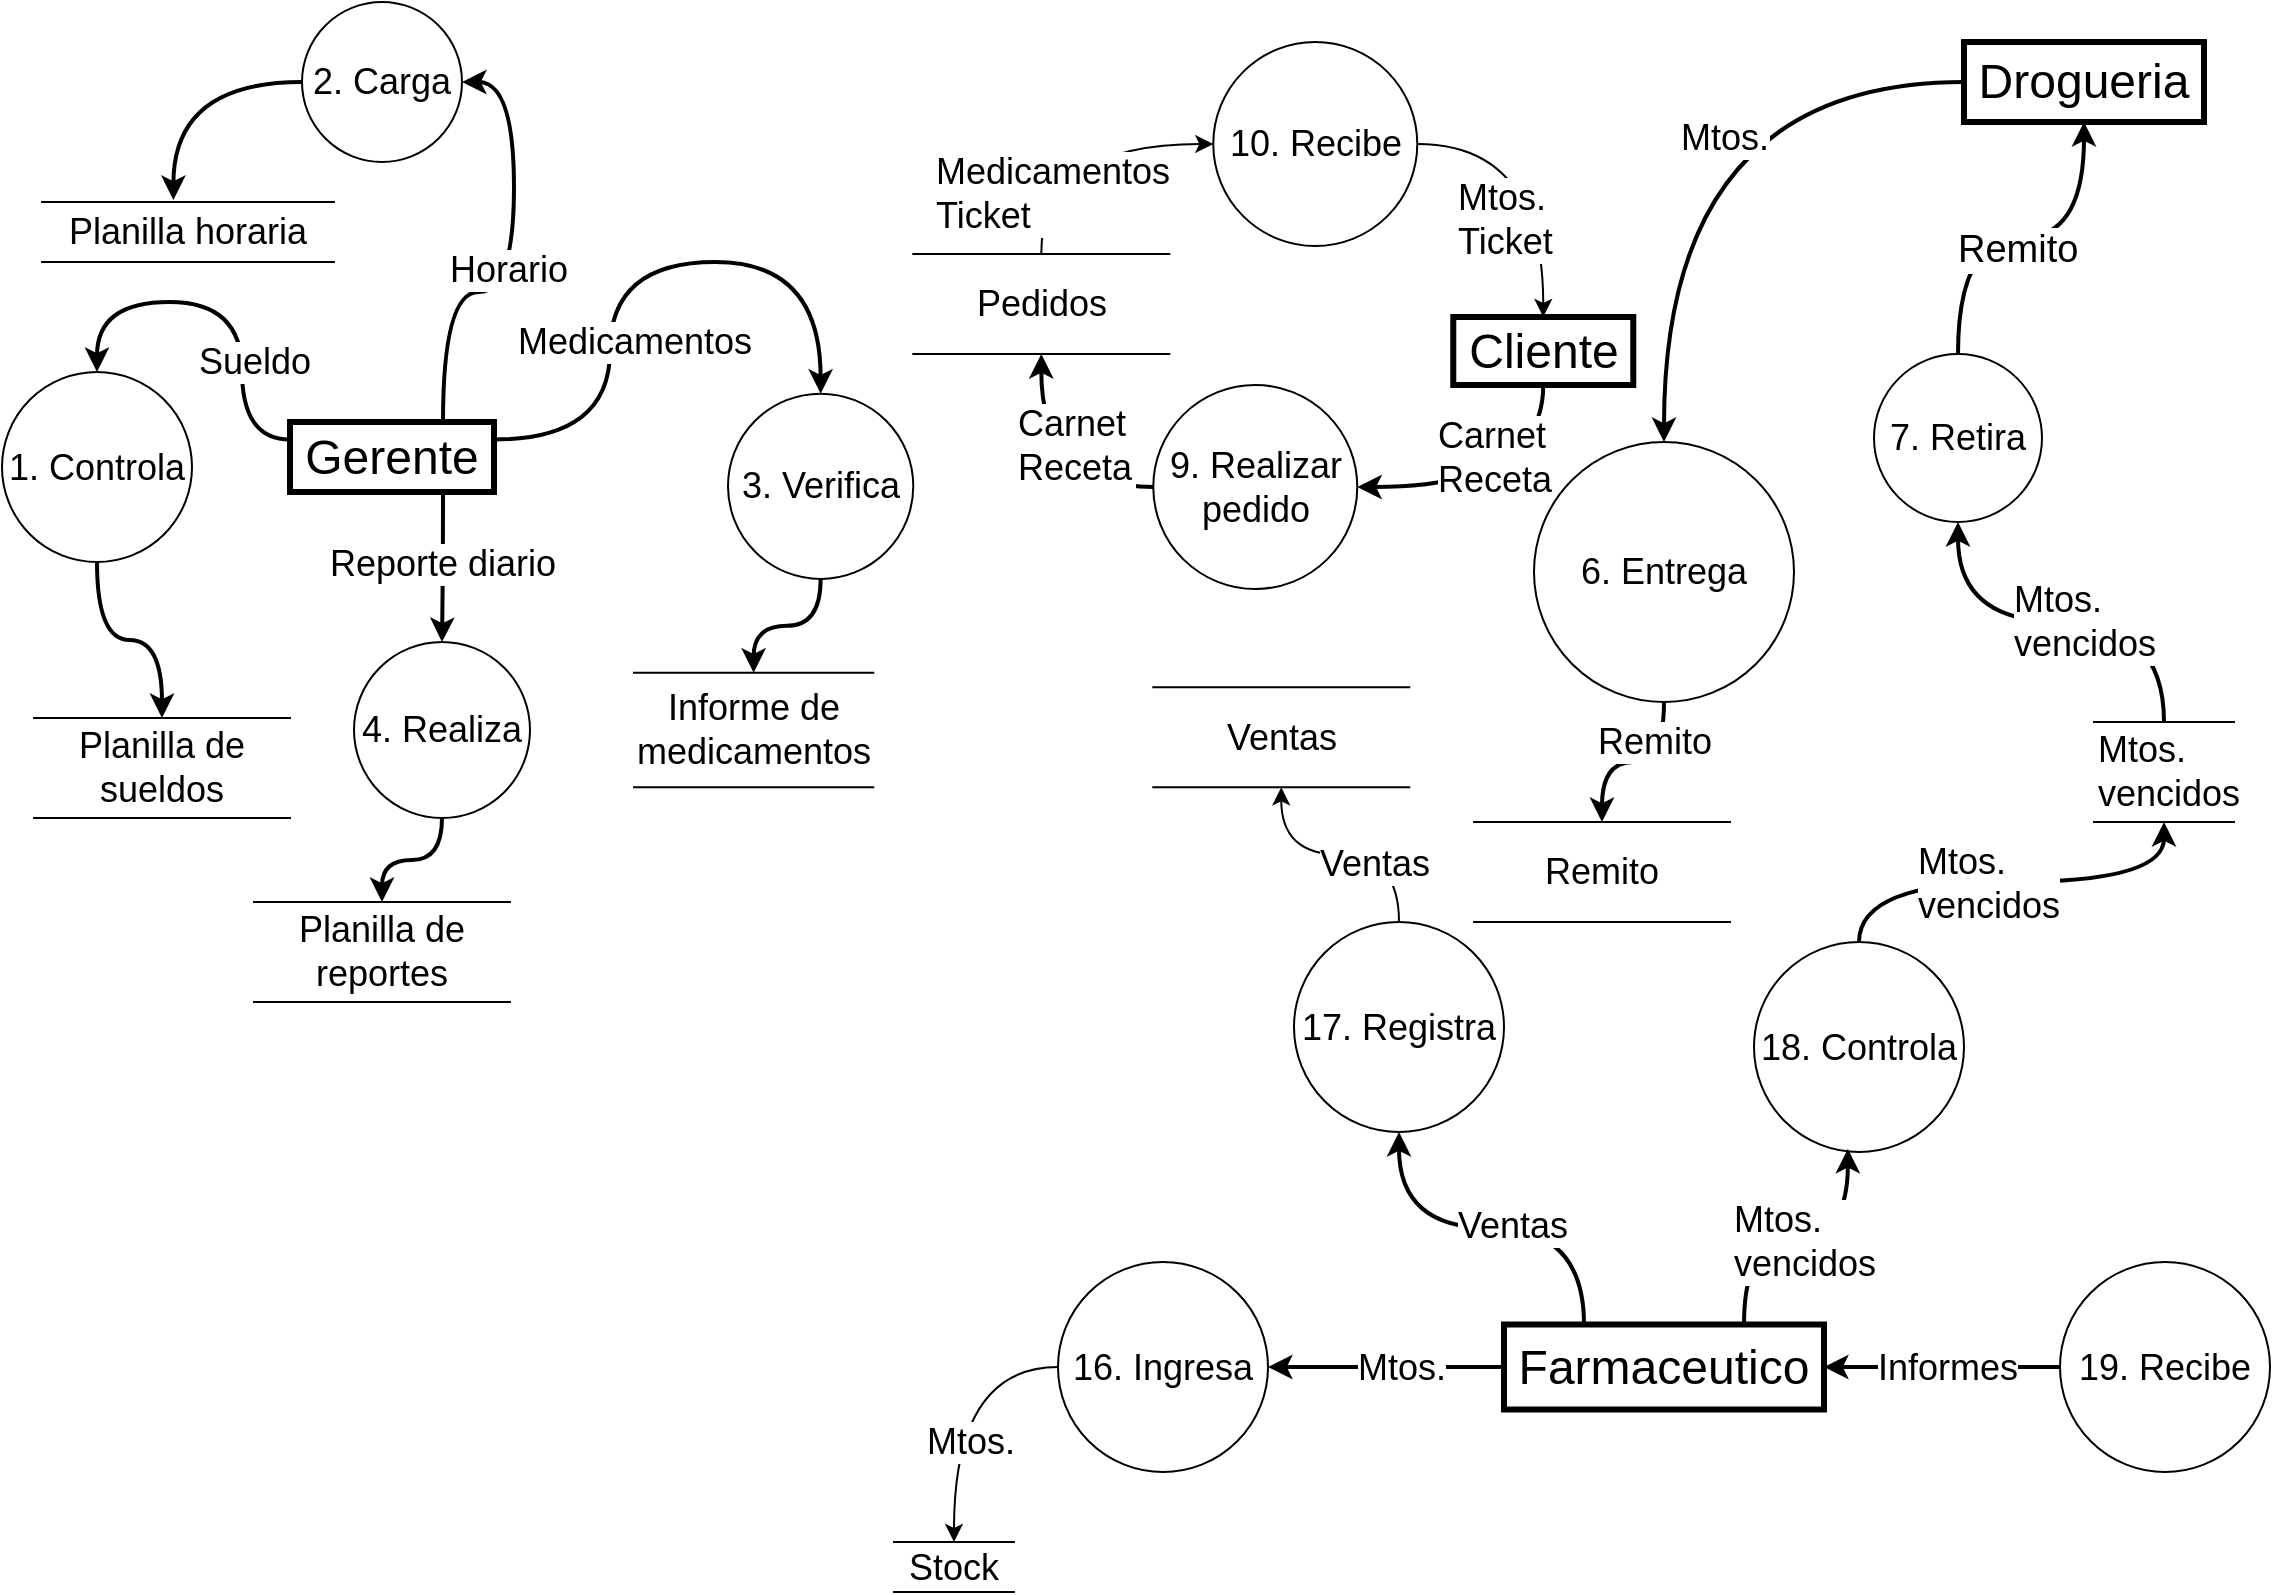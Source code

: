 <mxfile version="24.8.6" pages="2">
  <diagram id="8bPWiTlcKolvTdHzhJPU" name="DFD_Farmacia">
    <mxGraphModel dx="1303" dy="706" grid="1" gridSize="10" guides="1" tooltips="1" connect="1" arrows="1" fold="1" page="1" pageScale="1" pageWidth="1169" pageHeight="827" math="0" shadow="0">
      <root>
        <mxCell id="0" />
        <mxCell id="1" parent="0" />
        <mxCell id="YV-PIig6HxP3eE1vPEk6-2" style="edgeStyle=orthogonalEdgeStyle;shape=connector;curved=1;rounded=0;orthogonalLoop=1;jettySize=auto;html=1;exitX=0;exitY=0.25;exitDx=0;exitDy=0;strokeColor=default;align=center;verticalAlign=middle;fontFamily=Helvetica;fontSize=18;fontColor=default;labelBackgroundColor=default;endArrow=classic;entryX=0.5;entryY=0;entryDx=0;entryDy=0;strokeWidth=2;" parent="1" source="YV-PIig6HxP3eE1vPEk6-7" target="YV-PIig6HxP3eE1vPEk6-4" edge="1">
          <mxGeometry relative="1" as="geometry">
            <mxPoint x="144" y="170" as="targetPoint" />
            <Array as="points">
              <mxPoint x="124" y="229" />
              <mxPoint x="124" y="160" />
              <mxPoint x="52" y="160" />
            </Array>
          </mxGeometry>
        </mxCell>
        <mxCell id="YV-PIig6HxP3eE1vPEk6-3" value="Sueldo" style="edgeLabel;html=1;align=center;verticalAlign=middle;resizable=0;points=[];fontFamily=Helvetica;fontSize=18;fontColor=default;labelBackgroundColor=default;" parent="YV-PIig6HxP3eE1vPEk6-2" connectable="0" vertex="1">
          <mxGeometry x="0.07" y="2" relative="1" as="geometry">
            <mxPoint x="20" y="28" as="offset" />
          </mxGeometry>
        </mxCell>
        <mxCell id="jEGDs_m_bVSvxmSpLyqt-13" style="edgeStyle=orthogonalEdgeStyle;rounded=0;orthogonalLoop=1;jettySize=auto;html=1;exitX=0.5;exitY=1;exitDx=0;exitDy=0;entryX=0.5;entryY=0;entryDx=0;entryDy=0;curved=1;strokeWidth=2;" edge="1" parent="1" source="YV-PIig6HxP3eE1vPEk6-4" target="jEGDs_m_bVSvxmSpLyqt-12">
          <mxGeometry relative="1" as="geometry" />
        </mxCell>
        <mxCell id="YV-PIig6HxP3eE1vPEk6-4" value="1. Controla" style="ellipse;whiteSpace=wrap;html=1;aspect=fixed;fontSize=18;" parent="1" vertex="1">
          <mxGeometry x="4" y="195" width="95" height="95" as="geometry" />
        </mxCell>
        <mxCell id="YV-PIig6HxP3eE1vPEk6-5" value="2. Carga" style="ellipse;whiteSpace=wrap;html=1;aspect=fixed;fontSize=18;" parent="1" vertex="1">
          <mxGeometry x="154" y="10" width="80" height="80" as="geometry" />
        </mxCell>
        <mxCell id="YV-PIig6HxP3eE1vPEk6-27" style="edgeStyle=orthogonalEdgeStyle;shape=connector;curved=1;rounded=0;orthogonalLoop=1;jettySize=auto;html=1;exitX=0.5;exitY=1;exitDx=0;exitDy=0;entryX=0.5;entryY=0;entryDx=0;entryDy=0;strokeColor=default;align=center;verticalAlign=middle;fontFamily=Helvetica;fontSize=18;fontColor=default;labelBackgroundColor=default;endArrow=classic;strokeWidth=2;" parent="1" source="YV-PIig6HxP3eE1vPEk6-6" target="YV-PIig6HxP3eE1vPEk6-26" edge="1">
          <mxGeometry relative="1" as="geometry" />
        </mxCell>
        <mxCell id="YV-PIig6HxP3eE1vPEk6-6" value="4. Realiza" style="ellipse;whiteSpace=wrap;html=1;aspect=fixed;fontSize=18;" parent="1" vertex="1">
          <mxGeometry x="180" y="330" width="88" height="88" as="geometry" />
        </mxCell>
        <mxCell id="YV-PIig6HxP3eE1vPEk6-24" style="edgeStyle=orthogonalEdgeStyle;shape=connector;curved=1;rounded=0;orthogonalLoop=1;jettySize=auto;html=1;exitX=0.75;exitY=1;exitDx=0;exitDy=0;entryX=0.5;entryY=0;entryDx=0;entryDy=0;strokeColor=default;align=center;verticalAlign=middle;fontFamily=Helvetica;fontSize=18;fontColor=default;labelBackgroundColor=default;endArrow=classic;strokeWidth=2;" parent="1" source="YV-PIig6HxP3eE1vPEk6-7" target="YV-PIig6HxP3eE1vPEk6-6" edge="1">
          <mxGeometry relative="1" as="geometry" />
        </mxCell>
        <mxCell id="YV-PIig6HxP3eE1vPEk6-25" value="Reporte diario" style="edgeLabel;html=1;align=center;verticalAlign=middle;resizable=0;points=[];fontFamily=Helvetica;fontSize=18;fontColor=default;labelBackgroundColor=default;" parent="YV-PIig6HxP3eE1vPEk6-24" connectable="0" vertex="1">
          <mxGeometry x="0.107" y="-2" relative="1" as="geometry">
            <mxPoint x="2" y="-6" as="offset" />
          </mxGeometry>
        </mxCell>
        <mxCell id="LO8mfatd0eKCQxe92q29-1" style="edgeStyle=orthogonalEdgeStyle;shape=connector;curved=1;rounded=0;orthogonalLoop=1;jettySize=auto;html=1;exitX=0.75;exitY=0;exitDx=0;exitDy=0;entryX=1;entryY=0.5;entryDx=0;entryDy=0;strokeColor=default;align=center;verticalAlign=middle;fontFamily=Helvetica;fontSize=11;fontColor=default;labelBackgroundColor=default;endArrow=classic;strokeWidth=2;" parent="1" source="YV-PIig6HxP3eE1vPEk6-7" target="YV-PIig6HxP3eE1vPEk6-5" edge="1">
          <mxGeometry relative="1" as="geometry">
            <Array as="points">
              <mxPoint x="224" y="155" />
              <mxPoint x="260" y="155" />
              <mxPoint x="260" y="50" />
            </Array>
          </mxGeometry>
        </mxCell>
        <mxCell id="LO8mfatd0eKCQxe92q29-2" value="Horario" style="edgeLabel;html=1;align=center;verticalAlign=middle;resizable=0;points=[];fontFamily=Helvetica;fontSize=18;fontColor=default;labelBackgroundColor=default;" parent="LO8mfatd0eKCQxe92q29-1" vertex="1" connectable="0">
          <mxGeometry x="-0.031" y="3" relative="1" as="geometry">
            <mxPoint as="offset" />
          </mxGeometry>
        </mxCell>
        <mxCell id="rvfeNvbtIh3gXFCevDnU-1" style="edgeStyle=orthogonalEdgeStyle;shape=connector;curved=1;rounded=0;orthogonalLoop=1;jettySize=auto;html=1;exitX=1;exitY=0.25;exitDx=0;exitDy=0;entryX=0.5;entryY=0;entryDx=0;entryDy=0;strokeColor=default;align=center;verticalAlign=middle;fontFamily=Helvetica;fontSize=11;fontColor=default;labelBackgroundColor=default;endArrow=classic;strokeWidth=2;" parent="1" source="YV-PIig6HxP3eE1vPEk6-7" target="YV-PIig6HxP3eE1vPEk6-8" edge="1">
          <mxGeometry relative="1" as="geometry">
            <Array as="points">
              <mxPoint x="308" y="229" />
              <mxPoint x="308" y="140" />
              <mxPoint x="413" y="140" />
            </Array>
          </mxGeometry>
        </mxCell>
        <mxCell id="rvfeNvbtIh3gXFCevDnU-2" value="Medicamentos" style="edgeLabel;html=1;align=center;verticalAlign=middle;resizable=0;points=[];fontFamily=Helvetica;fontSize=18;fontColor=default;labelBackgroundColor=default;" parent="rvfeNvbtIh3gXFCevDnU-1" vertex="1" connectable="0">
          <mxGeometry x="-0.378" y="-1" relative="1" as="geometry">
            <mxPoint x="11" y="-8" as="offset" />
          </mxGeometry>
        </mxCell>
        <mxCell id="YV-PIig6HxP3eE1vPEk6-7" value="&lt;font style=&quot;font-size: 24px;&quot;&gt;Gerente&lt;/font&gt;" style="rounded=0;whiteSpace=wrap;html=1;fontSize=24;strokeWidth=3;" parent="1" vertex="1">
          <mxGeometry x="148" y="220" width="102" height="35" as="geometry" />
        </mxCell>
        <mxCell id="WtPq1VVU2qWThRhTAuw3-4" style="edgeStyle=orthogonalEdgeStyle;rounded=0;orthogonalLoop=1;jettySize=auto;html=1;exitX=0.5;exitY=1;exitDx=0;exitDy=0;entryX=0.5;entryY=0;entryDx=0;entryDy=0;curved=1;fontSize=18;strokeWidth=2;" parent="1" source="YV-PIig6HxP3eE1vPEk6-8" target="WtPq1VVU2qWThRhTAuw3-3" edge="1">
          <mxGeometry relative="1" as="geometry" />
        </mxCell>
        <mxCell id="YV-PIig6HxP3eE1vPEk6-8" value="3. Verifica" style="ellipse;whiteSpace=wrap;html=1;aspect=fixed;fontSize=18;" parent="1" vertex="1">
          <mxGeometry x="367" y="205.82" width="92.64" height="92.64" as="geometry" />
        </mxCell>
        <mxCell id="jEGDs_m_bVSvxmSpLyqt-34" style="edgeStyle=orthogonalEdgeStyle;shape=connector;curved=1;rounded=0;orthogonalLoop=1;jettySize=auto;html=1;exitX=0;exitY=0.5;exitDx=0;exitDy=0;entryX=1;entryY=0.5;entryDx=0;entryDy=0;strokeColor=default;align=center;verticalAlign=middle;fontFamily=Helvetica;fontSize=11;fontColor=default;labelBackgroundColor=default;endArrow=classic;strokeWidth=2;" edge="1" parent="1" source="YV-PIig6HxP3eE1vPEk6-14" target="jEGDs_m_bVSvxmSpLyqt-33">
          <mxGeometry relative="1" as="geometry" />
        </mxCell>
        <mxCell id="jEGDs_m_bVSvxmSpLyqt-35" value="Mtos." style="edgeLabel;html=1;align=left;verticalAlign=middle;resizable=0;points=[];fontFamily=Helvetica;fontSize=18;fontColor=default;labelBackgroundColor=default;" vertex="1" connectable="0" parent="jEGDs_m_bVSvxmSpLyqt-34">
          <mxGeometry x="0.12" y="-2" relative="1" as="geometry">
            <mxPoint x="-9" y="2" as="offset" />
          </mxGeometry>
        </mxCell>
        <mxCell id="jEGDs_m_bVSvxmSpLyqt-37" style="edgeStyle=orthogonalEdgeStyle;shape=connector;curved=1;rounded=0;orthogonalLoop=1;jettySize=auto;html=1;exitX=0.25;exitY=0;exitDx=0;exitDy=0;entryX=0.5;entryY=1;entryDx=0;entryDy=0;strokeColor=default;align=center;verticalAlign=middle;fontFamily=Helvetica;fontSize=11;fontColor=default;labelBackgroundColor=default;endArrow=classic;strokeWidth=2;" edge="1" parent="1" source="YV-PIig6HxP3eE1vPEk6-14" target="-HLmebLIenSybxcBl1Y0-35">
          <mxGeometry relative="1" as="geometry" />
        </mxCell>
        <mxCell id="jEGDs_m_bVSvxmSpLyqt-38" value="Ventas" style="edgeLabel;html=1;align=left;verticalAlign=middle;resizable=0;points=[];fontFamily=Helvetica;fontSize=18;fontColor=default;labelBackgroundColor=default;" vertex="1" connectable="0" parent="jEGDs_m_bVSvxmSpLyqt-37">
          <mxGeometry x="-0.041" y="-1" relative="1" as="geometry">
            <mxPoint x="-23" as="offset" />
          </mxGeometry>
        </mxCell>
        <mxCell id="YV-PIig6HxP3eE1vPEk6-14" value="&lt;font style=&quot;font-size: 24px;&quot;&gt;Farmaceutico&lt;/font&gt;" style="rounded=0;whiteSpace=wrap;html=1;fontSize=24;strokeWidth=3;" parent="1" vertex="1">
          <mxGeometry x="755" y="671.25" width="160" height="42.5" as="geometry" />
        </mxCell>
        <mxCell id="YV-PIig6HxP3eE1vPEk6-20" value="Planilla horaria" style="shape=partialRectangle;whiteSpace=wrap;html=1;left=0;right=0;fillColor=none;fontFamily=Helvetica;fontSize=18;fontColor=default;labelBackgroundColor=default;" parent="1" vertex="1">
          <mxGeometry x="24" y="110" width="146" height="30" as="geometry" />
        </mxCell>
        <mxCell id="YV-PIig6HxP3eE1vPEk6-26" value="Planilla de reportes" style="shape=partialRectangle;whiteSpace=wrap;html=1;left=0;right=0;fillColor=none;fontFamily=Helvetica;fontSize=18;fontColor=default;labelBackgroundColor=default;" parent="1" vertex="1">
          <mxGeometry x="130" y="460" width="128" height="50" as="geometry" />
        </mxCell>
        <mxCell id="jEGDs_m_bVSvxmSpLyqt-29" style="edgeStyle=orthogonalEdgeStyle;shape=connector;curved=1;rounded=0;orthogonalLoop=1;jettySize=auto;html=1;exitX=0.5;exitY=1;exitDx=0;exitDy=0;entryX=0.5;entryY=0;entryDx=0;entryDy=0;strokeColor=default;align=center;verticalAlign=middle;fontFamily=Helvetica;fontSize=11;fontColor=default;labelBackgroundColor=default;endArrow=classic;strokeWidth=2;" edge="1" parent="1" source="YV-PIig6HxP3eE1vPEk6-49" target="jEGDs_m_bVSvxmSpLyqt-26">
          <mxGeometry relative="1" as="geometry" />
        </mxCell>
        <mxCell id="jEGDs_m_bVSvxmSpLyqt-30" value="&lt;font style=&quot;font-size: 18px;&quot;&gt;Remito&lt;/font&gt;" style="edgeLabel;html=1;align=left;verticalAlign=middle;resizable=0;points=[];fontFamily=Helvetica;fontSize=18;fontColor=default;labelBackgroundColor=default;" vertex="1" connectable="0" parent="jEGDs_m_bVSvxmSpLyqt-29">
          <mxGeometry x="-0.097" y="-17" relative="1" as="geometry">
            <mxPoint x="-24" y="7" as="offset" />
          </mxGeometry>
        </mxCell>
        <mxCell id="YV-PIig6HxP3eE1vPEk6-49" value="6. Entrega" style="ellipse;whiteSpace=wrap;html=1;aspect=fixed;fontSize=18;" parent="1" vertex="1">
          <mxGeometry x="770" y="230" width="130" height="130" as="geometry" />
        </mxCell>
        <mxCell id="iHJHeXWZHTcuMEHEkPPk-4" style="edgeStyle=orthogonalEdgeStyle;shape=connector;curved=1;rounded=0;orthogonalLoop=1;jettySize=auto;html=1;exitX=0;exitY=0.5;exitDx=0;exitDy=0;entryX=0.5;entryY=0;entryDx=0;entryDy=0;strokeColor=default;align=center;verticalAlign=middle;fontFamily=Helvetica;fontSize=11;fontColor=default;labelBackgroundColor=default;endArrow=classic;strokeWidth=2;" edge="1" parent="1" source="YV-PIig6HxP3eE1vPEk6-55" target="YV-PIig6HxP3eE1vPEk6-49">
          <mxGeometry relative="1" as="geometry" />
        </mxCell>
        <mxCell id="iHJHeXWZHTcuMEHEkPPk-5" value="&lt;span style=&quot;font-size: 18px;&quot;&gt;Mtos.&lt;/span&gt;" style="edgeLabel;html=1;align=center;verticalAlign=middle;resizable=0;points=[];fontFamily=Helvetica;fontSize=11;fontColor=default;labelBackgroundColor=default;" vertex="1" connectable="0" parent="iHJHeXWZHTcuMEHEkPPk-4">
          <mxGeometry x="-0.043" y="20" relative="1" as="geometry">
            <mxPoint x="10" y="20" as="offset" />
          </mxGeometry>
        </mxCell>
        <mxCell id="YV-PIig6HxP3eE1vPEk6-55" value="&lt;font style=&quot;font-size: 24px;&quot;&gt;Drogueria&lt;/font&gt;" style="rounded=0;whiteSpace=wrap;html=1;fontSize=24;strokeWidth=3;" parent="1" vertex="1">
          <mxGeometry x="985" y="30" width="120" height="40" as="geometry" />
        </mxCell>
        <mxCell id="WtPq1VVU2qWThRhTAuw3-3" value="Informe de medicamentos" style="shape=partialRectangle;whiteSpace=wrap;html=1;left=0;right=0;fillColor=none;fontFamily=Helvetica;fontSize=18;fontColor=default;labelBackgroundColor=default;" parent="1" vertex="1">
          <mxGeometry x="320" y="345.36" width="119.64" height="57.29" as="geometry" />
        </mxCell>
        <mxCell id="IPZfX1juQCKIpQ9cICB8-6" style="edgeStyle=orthogonalEdgeStyle;shape=connector;curved=1;rounded=0;orthogonalLoop=1;jettySize=auto;html=1;exitX=0.5;exitY=0;exitDx=0;exitDy=0;entryX=0.5;entryY=1;entryDx=0;entryDy=0;strokeColor=default;align=center;verticalAlign=middle;fontFamily=Helvetica;fontSize=11;fontColor=default;labelBackgroundColor=default;endArrow=classic;" edge="1" parent="1" source="-HLmebLIenSybxcBl1Y0-35" target="IPZfX1juQCKIpQ9cICB8-5">
          <mxGeometry relative="1" as="geometry" />
        </mxCell>
        <mxCell id="IPZfX1juQCKIpQ9cICB8-7" value="&lt;span style=&quot;font-size: 18px;&quot;&gt;Ventas&lt;/span&gt;" style="edgeLabel;html=1;align=left;verticalAlign=middle;resizable=0;points=[];fontFamily=Helvetica;fontSize=11;fontColor=default;labelBackgroundColor=default;" vertex="1" connectable="0" parent="IPZfX1juQCKIpQ9cICB8-6">
          <mxGeometry x="-0.028" relative="1" as="geometry">
            <mxPoint x="-14" y="4" as="offset" />
          </mxGeometry>
        </mxCell>
        <mxCell id="-HLmebLIenSybxcBl1Y0-35" value="17. Registra" style="ellipse;whiteSpace=wrap;html=1;aspect=fixed;fontSize=18;" parent="1" vertex="1">
          <mxGeometry x="650" y="470" width="105" height="105" as="geometry" />
        </mxCell>
        <mxCell id="iHJHeXWZHTcuMEHEkPPk-7" style="edgeStyle=orthogonalEdgeStyle;shape=connector;curved=1;rounded=0;orthogonalLoop=1;jettySize=auto;html=1;exitX=0.5;exitY=0;exitDx=0;exitDy=0;entryX=0.5;entryY=1;entryDx=0;entryDy=0;strokeColor=default;strokeWidth=2;align=center;verticalAlign=middle;fontFamily=Helvetica;fontSize=11;fontColor=default;labelBackgroundColor=default;endArrow=classic;" edge="1" parent="1" source="-HLmebLIenSybxcBl1Y0-53" target="YV-PIig6HxP3eE1vPEk6-55">
          <mxGeometry relative="1" as="geometry" />
        </mxCell>
        <mxCell id="iHJHeXWZHTcuMEHEkPPk-8" value="&lt;span style=&quot;font-size: 19px;&quot;&gt;Remito&lt;/span&gt;" style="edgeLabel;html=1;align=left;verticalAlign=middle;resizable=0;points=[];fontFamily=Helvetica;fontSize=19;fontColor=default;labelBackgroundColor=default;" vertex="1" connectable="0" parent="iHJHeXWZHTcuMEHEkPPk-7">
          <mxGeometry x="-0.064" y="-6" relative="1" as="geometry">
            <mxPoint x="-28" as="offset" />
          </mxGeometry>
        </mxCell>
        <mxCell id="-HLmebLIenSybxcBl1Y0-53" value="7. Retira" style="ellipse;whiteSpace=wrap;html=1;aspect=fixed;fontSize=18;" parent="1" vertex="1">
          <mxGeometry x="940" y="186" width="84" height="84" as="geometry" />
        </mxCell>
        <mxCell id="_czeDnfp9WcagnM8m164-9" style="edgeStyle=orthogonalEdgeStyle;rounded=0;orthogonalLoop=1;jettySize=auto;html=1;exitX=0;exitY=0.5;exitDx=0;exitDy=0;entryX=0.45;entryY=-0.033;entryDx=0;entryDy=0;entryPerimeter=0;curved=1;strokeWidth=2;" parent="1" source="YV-PIig6HxP3eE1vPEk6-5" target="YV-PIig6HxP3eE1vPEk6-20" edge="1">
          <mxGeometry relative="1" as="geometry" />
        </mxCell>
        <mxCell id="jEGDs_m_bVSvxmSpLyqt-22" style="edgeStyle=orthogonalEdgeStyle;rounded=0;orthogonalLoop=1;jettySize=auto;html=1;exitX=0.5;exitY=1;exitDx=0;exitDy=0;entryX=1;entryY=0.5;entryDx=0;entryDy=0;curved=1;strokeWidth=2;" edge="1" parent="1" source="jEGDs_m_bVSvxmSpLyqt-3" target="jEGDs_m_bVSvxmSpLyqt-6">
          <mxGeometry relative="1" as="geometry" />
        </mxCell>
        <mxCell id="jEGDs_m_bVSvxmSpLyqt-23" value="Carnet&lt;div style=&quot;font-size: 18px;&quot;&gt;Receta&lt;/div&gt;" style="edgeLabel;html=1;align=left;verticalAlign=middle;resizable=0;points=[];fontSize=18;" vertex="1" connectable="0" parent="jEGDs_m_bVSvxmSpLyqt-22">
          <mxGeometry x="0.255" y="-9" relative="1" as="geometry">
            <mxPoint x="-15" y="-6" as="offset" />
          </mxGeometry>
        </mxCell>
        <mxCell id="jEGDs_m_bVSvxmSpLyqt-3" value="&lt;font style=&quot;font-size: 24px;&quot;&gt;Cliente&lt;/font&gt;" style="rounded=0;whiteSpace=wrap;html=1;fontSize=24;strokeWidth=3;" vertex="1" parent="1">
          <mxGeometry x="729.64" y="167.5" width="90" height="34" as="geometry" />
        </mxCell>
        <mxCell id="jEGDs_m_bVSvxmSpLyqt-24" style="edgeStyle=orthogonalEdgeStyle;rounded=0;orthogonalLoop=1;jettySize=auto;html=1;exitX=0;exitY=0.5;exitDx=0;exitDy=0;entryX=0.5;entryY=1;entryDx=0;entryDy=0;curved=1;strokeWidth=2;" edge="1" parent="1" source="jEGDs_m_bVSvxmSpLyqt-6" target="jEGDs_m_bVSvxmSpLyqt-17">
          <mxGeometry relative="1" as="geometry" />
        </mxCell>
        <mxCell id="jEGDs_m_bVSvxmSpLyqt-25" value="&lt;span style=&quot;font-size: 18px;&quot;&gt;Carnet&amp;nbsp;&lt;/span&gt;&lt;div style=&quot;font-size: 18px;&quot;&gt;Receta&lt;/div&gt;" style="edgeLabel;html=1;align=left;verticalAlign=middle;resizable=0;points=[];fontFamily=Helvetica;fontSize=11;fontColor=default;labelBackgroundColor=default;" vertex="1" connectable="0" parent="jEGDs_m_bVSvxmSpLyqt-24">
          <mxGeometry x="0.252" y="-10" relative="1" as="geometry">
            <mxPoint x="-24" as="offset" />
          </mxGeometry>
        </mxCell>
        <mxCell id="jEGDs_m_bVSvxmSpLyqt-6" value="9. Realizar pedido" style="ellipse;whiteSpace=wrap;html=1;aspect=fixed;fontSize=18;" vertex="1" parent="1">
          <mxGeometry x="579.64" y="201.5" width="102" height="102" as="geometry" />
        </mxCell>
        <mxCell id="jEGDs_m_bVSvxmSpLyqt-9" style="edgeStyle=orthogonalEdgeStyle;rounded=0;orthogonalLoop=1;jettySize=auto;html=1;exitX=1;exitY=0.5;exitDx=0;exitDy=0;entryX=0.5;entryY=0;entryDx=0;entryDy=0;curved=1;" edge="1" parent="1" source="jEGDs_m_bVSvxmSpLyqt-7" target="jEGDs_m_bVSvxmSpLyqt-3">
          <mxGeometry relative="1" as="geometry" />
        </mxCell>
        <mxCell id="jEGDs_m_bVSvxmSpLyqt-15" value="Mtos.&lt;div&gt;Ticket&lt;/div&gt;" style="edgeLabel;html=1;align=left;verticalAlign=middle;resizable=0;points=[];fontSize=18;" vertex="1" connectable="0" parent="jEGDs_m_bVSvxmSpLyqt-9">
          <mxGeometry x="0.347" y="-36" relative="1" as="geometry">
            <mxPoint x="-9" as="offset" />
          </mxGeometry>
        </mxCell>
        <mxCell id="jEGDs_m_bVSvxmSpLyqt-7" value="10. Recibe" style="ellipse;whiteSpace=wrap;html=1;aspect=fixed;fontSize=18;" vertex="1" parent="1">
          <mxGeometry x="609.64" y="30" width="102" height="102" as="geometry" />
        </mxCell>
        <mxCell id="jEGDs_m_bVSvxmSpLyqt-12" value="Planilla de sueldos" style="shape=partialRectangle;whiteSpace=wrap;html=1;left=0;right=0;fillColor=none;fontFamily=Helvetica;fontSize=18;fontColor=default;labelBackgroundColor=default;" vertex="1" parent="1">
          <mxGeometry x="20" y="368" width="128" height="50" as="geometry" />
        </mxCell>
        <mxCell id="jEGDs_m_bVSvxmSpLyqt-19" style="edgeStyle=orthogonalEdgeStyle;rounded=0;orthogonalLoop=1;jettySize=auto;html=1;exitX=0.5;exitY=0;exitDx=0;exitDy=0;entryX=0;entryY=0.5;entryDx=0;entryDy=0;curved=1;" edge="1" parent="1" source="jEGDs_m_bVSvxmSpLyqt-17" target="jEGDs_m_bVSvxmSpLyqt-7">
          <mxGeometry relative="1" as="geometry" />
        </mxCell>
        <mxCell id="jEGDs_m_bVSvxmSpLyqt-21" value="Medicamentos&lt;div style=&quot;font-size: 18px;&quot;&gt;Ticket&lt;/div&gt;" style="edgeLabel;html=1;align=left;verticalAlign=middle;resizable=0;points=[];fontSize=18;" vertex="1" connectable="0" parent="jEGDs_m_bVSvxmSpLyqt-19">
          <mxGeometry x="-0.054" y="-1" relative="1" as="geometry">
            <mxPoint x="-66" y="24" as="offset" />
          </mxGeometry>
        </mxCell>
        <mxCell id="jEGDs_m_bVSvxmSpLyqt-17" value="Pedidos" style="shape=partialRectangle;whiteSpace=wrap;html=1;left=0;right=0;fillColor=none;fontFamily=Helvetica;fontSize=18;fontColor=default;labelBackgroundColor=default;" vertex="1" parent="1">
          <mxGeometry x="459.64" y="136" width="128" height="50" as="geometry" />
        </mxCell>
        <mxCell id="jEGDs_m_bVSvxmSpLyqt-26" value="Remito" style="shape=partialRectangle;whiteSpace=wrap;html=1;left=0;right=0;fontFamily=Helvetica;fontSize=18;labelBackgroundColor=default;" vertex="1" parent="1">
          <mxGeometry x="740" y="420" width="128" height="50" as="geometry" />
        </mxCell>
        <mxCell id="IPZfX1juQCKIpQ9cICB8-1" style="edgeStyle=orthogonalEdgeStyle;shape=connector;curved=1;rounded=0;orthogonalLoop=1;jettySize=auto;html=1;exitX=0;exitY=0.5;exitDx=0;exitDy=0;entryX=1;entryY=0.5;entryDx=0;entryDy=0;strokeColor=default;align=center;verticalAlign=middle;fontFamily=Helvetica;fontSize=11;fontColor=default;labelBackgroundColor=default;endArrow=classic;strokeWidth=2;" edge="1" parent="1" source="jEGDs_m_bVSvxmSpLyqt-31" target="YV-PIig6HxP3eE1vPEk6-14">
          <mxGeometry relative="1" as="geometry" />
        </mxCell>
        <mxCell id="IPZfX1juQCKIpQ9cICB8-2" value="Informes" style="edgeLabel;html=1;align=left;verticalAlign=middle;resizable=0;points=[];fontFamily=Helvetica;fontSize=18;fontColor=default;labelBackgroundColor=default;" vertex="1" connectable="0" parent="IPZfX1juQCKIpQ9cICB8-1">
          <mxGeometry x="0.087" y="-1" relative="1" as="geometry">
            <mxPoint x="-29" y="1" as="offset" />
          </mxGeometry>
        </mxCell>
        <mxCell id="jEGDs_m_bVSvxmSpLyqt-31" value="19. Recibe" style="ellipse;whiteSpace=wrap;html=1;aspect=fixed;fontSize=18;" vertex="1" parent="1">
          <mxGeometry x="1033" y="640" width="105" height="105" as="geometry" />
        </mxCell>
        <mxCell id="iHJHeXWZHTcuMEHEkPPk-2" style="edgeStyle=orthogonalEdgeStyle;shape=connector;curved=1;rounded=0;orthogonalLoop=1;jettySize=auto;html=1;exitX=0.5;exitY=0;exitDx=0;exitDy=0;entryX=0.5;entryY=1;entryDx=0;entryDy=0;strokeColor=default;align=center;verticalAlign=middle;fontFamily=Helvetica;fontSize=11;fontColor=default;labelBackgroundColor=default;endArrow=classic;strokeWidth=2;" edge="1" parent="1" source="jEGDs_m_bVSvxmSpLyqt-32" target="iHJHeXWZHTcuMEHEkPPk-1">
          <mxGeometry relative="1" as="geometry" />
        </mxCell>
        <mxCell id="iHJHeXWZHTcuMEHEkPPk-3" value="&lt;span style=&quot;font-size: 18px;&quot;&gt;Mtos.&amp;nbsp;&lt;/span&gt;&lt;div style=&quot;font-size: 18px;&quot;&gt;vencidos&lt;/div&gt;" style="edgeLabel;html=1;align=left;verticalAlign=middle;resizable=0;points=[];fontFamily=Helvetica;fontSize=11;fontColor=default;labelBackgroundColor=default;" vertex="1" connectable="0" parent="iHJHeXWZHTcuMEHEkPPk-2">
          <mxGeometry x="-0.57" y="-1" relative="1" as="geometry">
            <mxPoint x="12" as="offset" />
          </mxGeometry>
        </mxCell>
        <mxCell id="jEGDs_m_bVSvxmSpLyqt-32" value="18. Controla" style="ellipse;whiteSpace=wrap;html=1;aspect=fixed;fontSize=18;" vertex="1" parent="1">
          <mxGeometry x="880" y="480" width="105" height="105" as="geometry" />
        </mxCell>
        <mxCell id="IPZfX1juQCKIpQ9cICB8-4" style="edgeStyle=orthogonalEdgeStyle;shape=connector;curved=1;rounded=0;orthogonalLoop=1;jettySize=auto;html=1;exitX=0;exitY=0.5;exitDx=0;exitDy=0;entryX=0.5;entryY=0;entryDx=0;entryDy=0;strokeColor=default;align=center;verticalAlign=middle;fontFamily=Helvetica;fontSize=11;fontColor=default;labelBackgroundColor=default;endArrow=classic;" edge="1" parent="1" source="jEGDs_m_bVSvxmSpLyqt-33" target="IPZfX1juQCKIpQ9cICB8-3">
          <mxGeometry relative="1" as="geometry" />
        </mxCell>
        <mxCell id="IPZfX1juQCKIpQ9cICB8-8" value="&lt;span style=&quot;color: rgba(0, 0, 0, 0); font-family: monospace; font-size: 0px; text-align: start; background-color: rgb(251, 251, 251);&quot;&gt;%3CmxGraphModel%3E%3Croot%3E%3CmxCell%20id%3D%220%22%2F%3E%3CmxCell%20id%3D%221%22%20parent%3D%220%22%2F%3E%3CmxCell%20id%3D%222%22%20value%3D%22Mtos.%22%20style%3D%22edgeLabel%3Bhtml%3D1%3Balign%3Dleft%3BverticalAlign%3Dmiddle%3Bresizable%3D0%3Bpoints%3D%5B%5D%3BfontFamily%3DHelvetica%3BfontSize%3D18%3BfontColor%3Ddefault%3BlabelBackgroundColor%3Ddefault%3B%22%20vertex%3D%221%22%20connectable%3D%220%22%20parent%3D%221%22%3E%3CmxGeometry%20x%3D%22680.074%22%20y%3D%22692.5%22%20as%3D%22geometry%22%2F%3E%3C%2FmxCell%3E%3C%2Froot%3E%3C%2FmxGraphModel%3E&lt;/span&gt;" style="edgeLabel;html=1;align=center;verticalAlign=middle;resizable=0;points=[];fontFamily=Helvetica;fontSize=11;fontColor=default;labelBackgroundColor=default;" vertex="1" connectable="0" parent="IPZfX1juQCKIpQ9cICB8-4">
          <mxGeometry x="0.207" y="9" relative="1" as="geometry">
            <mxPoint as="offset" />
          </mxGeometry>
        </mxCell>
        <mxCell id="IPZfX1juQCKIpQ9cICB8-9" value="&lt;span style=&quot;font-size: 18px; text-align: left;&quot;&gt;Mtos.&lt;/span&gt;" style="edgeLabel;html=1;align=center;verticalAlign=middle;resizable=0;points=[];fontFamily=Helvetica;fontSize=11;fontColor=default;labelBackgroundColor=default;" vertex="1" connectable="0" parent="IPZfX1juQCKIpQ9cICB8-4">
          <mxGeometry x="0.282" y="8" relative="1" as="geometry">
            <mxPoint as="offset" />
          </mxGeometry>
        </mxCell>
        <mxCell id="jEGDs_m_bVSvxmSpLyqt-33" value="16. Ingresa" style="ellipse;whiteSpace=wrap;html=1;aspect=fixed;fontSize=18;" vertex="1" parent="1">
          <mxGeometry x="532" y="640" width="105" height="105" as="geometry" />
        </mxCell>
        <mxCell id="jEGDs_m_bVSvxmSpLyqt-39" style="edgeStyle=orthogonalEdgeStyle;shape=connector;curved=1;rounded=0;orthogonalLoop=1;jettySize=auto;html=1;exitX=0.75;exitY=0;exitDx=0;exitDy=0;entryX=0.447;entryY=0.985;entryDx=0;entryDy=0;entryPerimeter=0;strokeColor=default;align=center;verticalAlign=middle;fontFamily=Helvetica;fontSize=11;fontColor=default;labelBackgroundColor=default;endArrow=classic;strokeWidth=2;" edge="1" parent="1" source="YV-PIig6HxP3eE1vPEk6-14" target="jEGDs_m_bVSvxmSpLyqt-32">
          <mxGeometry relative="1" as="geometry" />
        </mxCell>
        <mxCell id="jEGDs_m_bVSvxmSpLyqt-40" value="Mtos.&amp;nbsp;&lt;div style=&quot;font-size: 18px;&quot;&gt;vencidos&lt;/div&gt;" style="edgeLabel;html=1;align=left;verticalAlign=middle;resizable=0;points=[];fontFamily=Helvetica;fontSize=18;fontColor=default;labelBackgroundColor=default;" vertex="1" connectable="0" parent="jEGDs_m_bVSvxmSpLyqt-39">
          <mxGeometry x="-0.008" y="2" relative="1" as="geometry">
            <mxPoint x="-33" y="4" as="offset" />
          </mxGeometry>
        </mxCell>
        <mxCell id="IPZfX1juQCKIpQ9cICB8-3" value="Stock" style="shape=partialRectangle;whiteSpace=wrap;html=1;left=0;right=0;fillColor=none;fontFamily=Helvetica;fontSize=18;fontColor=default;labelBackgroundColor=default;" vertex="1" parent="1">
          <mxGeometry x="450" y="780" width="60" height="25" as="geometry" />
        </mxCell>
        <mxCell id="IPZfX1juQCKIpQ9cICB8-5" value="Ventas" style="shape=partialRectangle;whiteSpace=wrap;html=1;left=0;right=0;fontFamily=Helvetica;fontSize=18;labelBackgroundColor=default;" vertex="1" parent="1">
          <mxGeometry x="579.64" y="352.65" width="128" height="50" as="geometry" />
        </mxCell>
        <mxCell id="iHJHeXWZHTcuMEHEkPPk-6" style="edgeStyle=orthogonalEdgeStyle;shape=connector;curved=1;rounded=0;orthogonalLoop=1;jettySize=auto;html=1;exitX=0.5;exitY=0;exitDx=0;exitDy=0;entryX=0.5;entryY=1;entryDx=0;entryDy=0;strokeColor=default;strokeWidth=2;align=center;verticalAlign=middle;fontFamily=Helvetica;fontSize=11;fontColor=default;labelBackgroundColor=default;endArrow=classic;" edge="1" parent="1" source="iHJHeXWZHTcuMEHEkPPk-1" target="-HLmebLIenSybxcBl1Y0-53">
          <mxGeometry relative="1" as="geometry" />
        </mxCell>
        <mxCell id="iHJHeXWZHTcuMEHEkPPk-9" value="&lt;span style=&quot;font-size: 18px;&quot;&gt;Mtos.&amp;nbsp;&lt;/span&gt;&lt;div style=&quot;font-size: 18px;&quot;&gt;vencidos&lt;/div&gt;" style="edgeLabel;html=1;align=left;verticalAlign=middle;resizable=0;points=[];fontFamily=Helvetica;fontSize=11;fontColor=default;labelBackgroundColor=default;" vertex="1" connectable="0" parent="iHJHeXWZHTcuMEHEkPPk-6">
          <mxGeometry x="-0.092" y="-2" relative="1" as="geometry">
            <mxPoint x="-35" y="2" as="offset" />
          </mxGeometry>
        </mxCell>
        <mxCell id="iHJHeXWZHTcuMEHEkPPk-1" value="Mtos.&amp;nbsp;&lt;div&gt;vencidos&lt;/div&gt;" style="shape=partialRectangle;whiteSpace=wrap;html=1;left=0;right=0;fontFamily=Helvetica;fontSize=18;labelBackgroundColor=default;align=left;" vertex="1" parent="1">
          <mxGeometry x="1050" y="370" width="70" height="50" as="geometry" />
        </mxCell>
      </root>
    </mxGraphModel>
  </diagram>
  <diagram id="hfL9VkpcNAfhfD8cQorw" name="DER_Farmacia">
    <mxGraphModel dx="251" dy="136" grid="1" gridSize="10" guides="1" tooltips="1" connect="1" arrows="1" fold="1" page="1" pageScale="1" pageWidth="827" pageHeight="1169" math="0" shadow="0">
      <root>
        <mxCell id="0" />
        <mxCell id="1" parent="0" />
        <mxCell id="d__77BIjv8BIxXyRGoV--1" style="edgeStyle=orthogonalEdgeStyle;shape=connector;curved=1;rounded=0;orthogonalLoop=1;jettySize=auto;html=1;exitX=0.5;exitY=1;exitDx=0;exitDy=0;entryX=0.5;entryY=0;entryDx=0;entryDy=0;strokeColor=default;strokeWidth=2;align=center;verticalAlign=middle;fontFamily=Helvetica;fontSize=12;fontColor=default;labelBackgroundColor=default;endArrow=classic;" parent="1" source="zKrqzVpvnBBqY-nF42Q9-15" target="uQWyk7mKVvRFVSpA66os-4" edge="1">
          <mxGeometry relative="1" as="geometry" />
        </mxCell>
        <mxCell id="zKrqzVpvnBBqY-nF42Q9-23" value="Mtos.&amp;nbsp;vencidos" style="rounded=0;whiteSpace=wrap;html=1;strokeWidth=2;fontSize=12;" parent="1" vertex="1">
          <mxGeometry x="550" y="382.5" width="85" height="15" as="geometry" />
        </mxCell>
        <mxCell id="uQWyk7mKVvRFVSpA66os-4" value="Factura" style="rounded=0;whiteSpace=wrap;html=1;strokeWidth=2;fontSize=12;" parent="1" vertex="1">
          <mxGeometry x="232.5" y="510" width="55" height="20" as="geometry" />
        </mxCell>
        <mxCell id="X5R0ymO6Hlq577S1Xbkf-3" style="edgeStyle=orthogonalEdgeStyle;rounded=0;orthogonalLoop=1;jettySize=auto;html=1;exitX=1;exitY=0.5;exitDx=0;exitDy=0;entryX=0;entryY=0.5;entryDx=0;entryDy=0;strokeWidth=2;fontSize=12;" parent="1" source="PA_TCz9xRh9xSV_oXa-k-1" target="PA_TCz9xRh9xSV_oXa-k-2" edge="1">
          <mxGeometry relative="1" as="geometry" />
        </mxCell>
        <mxCell id="PKkPOk1d82J491KUQw9T-4" style="edgeStyle=orthogonalEdgeStyle;shape=connector;curved=1;rounded=0;orthogonalLoop=1;jettySize=auto;html=1;exitX=0.5;exitY=1;exitDx=0;exitDy=0;entryX=0.5;entryY=0;entryDx=0;entryDy=0;strokeColor=default;strokeWidth=2;align=center;verticalAlign=middle;fontFamily=Helvetica;fontSize=12;fontColor=default;labelBackgroundColor=default;endArrow=classic;" parent="1" source="PA_TCz9xRh9xSV_oXa-k-1" target="PA_TCz9xRh9xSV_oXa-k-31" edge="1">
          <mxGeometry relative="1" as="geometry" />
        </mxCell>
        <mxCell id="PA_TCz9xRh9xSV_oXa-k-1" value="Cliente" style="rounded=0;whiteSpace=wrap;html=1;strokeWidth=2;fontSize=12;" parent="1" vertex="1">
          <mxGeometry x="70" y="90" width="40" height="20" as="geometry" />
        </mxCell>
        <mxCell id="PA_TCz9xRh9xSV_oXa-k-2" value="Mtos." style="rounded=0;whiteSpace=wrap;html=1;strokeWidth=2;fontSize=12;" parent="1" vertex="1">
          <mxGeometry x="235" y="85" width="50" height="30" as="geometry" />
        </mxCell>
        <mxCell id="X5R0ymO6Hlq577S1Xbkf-2" style="edgeStyle=orthogonalEdgeStyle;rounded=0;orthogonalLoop=1;jettySize=auto;html=1;exitX=0;exitY=0.5;exitDx=0;exitDy=0;entryX=1;entryY=0.5;entryDx=0;entryDy=0;strokeWidth=2;fontSize=12;" parent="1" source="PA_TCz9xRh9xSV_oXa-k-6" target="PA_TCz9xRh9xSV_oXa-k-2" edge="1">
          <mxGeometry relative="1" as="geometry" />
        </mxCell>
        <mxCell id="PA_TCz9xRh9xSV_oXa-k-3" value="&lt;font style=&quot;font-size: 12px;&quot;&gt;Farmacéutico&lt;/font&gt;" style="rounded=0;whiteSpace=wrap;html=1;strokeWidth=2;fontSize=12;" parent="1" vertex="1">
          <mxGeometry x="480" y="91.88" width="80" height="16.25" as="geometry" />
        </mxCell>
        <mxCell id="PA_TCz9xRh9xSV_oXa-k-36" style="edgeStyle=orthogonalEdgeStyle;rounded=0;orthogonalLoop=1;jettySize=auto;html=1;exitX=0;exitY=0.5;exitDx=0;exitDy=0;entryX=1;entryY=0.5;entryDx=0;entryDy=0;strokeWidth=2;fontSize=12;" parent="1" source="PA_TCz9xRh9xSV_oXa-k-4" target="PA_TCz9xRh9xSV_oXa-k-3" edge="1">
          <mxGeometry relative="1" as="geometry" />
        </mxCell>
        <mxCell id="PA_TCz9xRh9xSV_oXa-k-4" value="&lt;font style=&quot;font-size: 12px;&quot;&gt;Gerente&lt;/font&gt;" style="rounded=0;whiteSpace=wrap;html=1;strokeWidth=2;fontSize=12;" parent="1" vertex="1">
          <mxGeometry x="720" y="93.13" width="50" height="15" as="geometry" />
        </mxCell>
        <mxCell id="PA_TCz9xRh9xSV_oXa-k-5" value="Compra" style="rhombus;whiteSpace=wrap;html=1;strokeWidth=2;fontSize=12;" parent="1" vertex="1">
          <mxGeometry x="152.5" y="82.51" width="60" height="35" as="geometry" />
        </mxCell>
        <mxCell id="PA_TCz9xRh9xSV_oXa-k-7" value="&lt;font style=&quot;font-size: 12px;&quot;&gt;Controla&lt;/font&gt;" style="rhombus;whiteSpace=wrap;html=1;strokeWidth=2;fontSize=12;" parent="1" vertex="1">
          <mxGeometry x="610" y="83.76" width="70" height="32.5" as="geometry" />
        </mxCell>
        <mxCell id="zKrqzVpvnBBqY-nF42Q9-26" style="edgeStyle=orthogonalEdgeStyle;rounded=0;orthogonalLoop=1;jettySize=auto;html=1;exitX=1;exitY=0.5;exitDx=0;exitDy=0;entryX=0;entryY=0.5;entryDx=0;entryDy=0;strokeWidth=2;fontSize=12;" parent="1" source="PA_TCz9xRh9xSV_oXa-k-8" target="zKrqzVpvnBBqY-nF42Q9-23" edge="1">
          <mxGeometry relative="1" as="geometry" />
        </mxCell>
        <mxCell id="jYtnLY6wCE0lxXZNdrm9-3" style="edgeStyle=orthogonalEdgeStyle;shape=connector;rounded=0;orthogonalLoop=1;jettySize=auto;html=1;exitX=0.5;exitY=0;exitDx=0;exitDy=0;entryX=0.5;entryY=1;entryDx=0;entryDy=0;strokeColor=default;strokeWidth=2;align=center;verticalAlign=middle;fontFamily=Helvetica;fontSize=12;fontColor=default;labelBackgroundColor=default;endArrow=classic;" parent="1" source="PA_TCz9xRh9xSV_oXa-k-8" target="PA_TCz9xRh9xSV_oXa-k-25" edge="1">
          <mxGeometry relative="1" as="geometry" />
        </mxCell>
        <mxCell id="PA_TCz9xRh9xSV_oXa-k-8" value="Drogueria" style="rounded=0;whiteSpace=wrap;html=1;strokeWidth=2;fontSize=12;" parent="1" vertex="1">
          <mxGeometry x="232.5" y="380" width="55" height="20" as="geometry" />
        </mxCell>
        <mxCell id="PA_TCz9xRh9xSV_oXa-k-31" value="Ticket fiscal" style="rounded=0;whiteSpace=wrap;html=1;strokeWidth=2;fontSize=12;" parent="1" vertex="1">
          <mxGeometry x="53.13" y="250" width="75" height="20" as="geometry" />
        </mxCell>
        <mxCell id="zKrqzVpvnBBqY-nF42Q9-1" value="1" style="text;html=1;align=center;verticalAlign=middle;whiteSpace=wrap;rounded=0;strokeWidth=2;fontStyle=1;fontSize=12;" parent="1" vertex="1">
          <mxGeometry x="128.13" y="73.13" width="50" height="20" as="geometry" />
        </mxCell>
        <mxCell id="zKrqzVpvnBBqY-nF42Q9-5" value="N" style="text;html=1;align=center;verticalAlign=middle;whiteSpace=wrap;rounded=0;strokeWidth=2;fontStyle=1;fontSize=12;" parent="1" vertex="1">
          <mxGeometry x="180" y="65" width="60" height="30" as="geometry" />
        </mxCell>
        <mxCell id="zKrqzVpvnBBqY-nF42Q9-7" value="N" style="text;html=1;align=center;verticalAlign=middle;whiteSpace=wrap;rounded=0;strokeWidth=2;fontStyle=1;fontSize=12;" parent="1" vertex="1">
          <mxGeometry x="240" y="170" width="60" height="30" as="geometry" />
        </mxCell>
        <mxCell id="zKrqzVpvnBBqY-nF42Q9-8" value="1" style="text;html=1;align=center;verticalAlign=middle;whiteSpace=wrap;rounded=0;strokeWidth=2;fontStyle=1;fontSize=12;" parent="1" vertex="1">
          <mxGeometry x="670" y="60" width="60" height="30" as="geometry" />
        </mxCell>
        <mxCell id="zKrqzVpvnBBqY-nF42Q9-9" value="N" style="text;html=1;align=center;verticalAlign=middle;whiteSpace=wrap;rounded=0;strokeWidth=2;fontStyle=1;fontSize=12;" parent="1" vertex="1">
          <mxGeometry x="590" y="60" width="60" height="30" as="geometry" />
        </mxCell>
        <mxCell id="zKrqzVpvnBBqY-nF42Q9-10" value="1" style="text;html=1;align=center;verticalAlign=middle;whiteSpace=wrap;rounded=0;strokeWidth=2;fontStyle=1;fontSize=12;" parent="1" vertex="1">
          <mxGeometry x="400" y="60" width="60" height="30" as="geometry" />
        </mxCell>
        <mxCell id="zKrqzVpvnBBqY-nF42Q9-11" value="N" style="text;html=1;align=center;verticalAlign=middle;whiteSpace=wrap;rounded=0;strokeWidth=2;fontStyle=1;fontSize=12;" parent="1" vertex="1">
          <mxGeometry x="300" y="60" width="60" height="30" as="geometry" />
        </mxCell>
        <mxCell id="zKrqzVpvnBBqY-nF42Q9-12" value="&lt;font style=&quot;font-size: 12px;&quot;&gt;Recibe&lt;/font&gt;" style="rhombus;whiteSpace=wrap;html=1;strokeWidth=2;fontSize=12;" parent="1" vertex="1">
          <mxGeometry x="57.5" y="170" width="65" height="30" as="geometry" />
        </mxCell>
        <mxCell id="zKrqzVpvnBBqY-nF42Q9-17" value="1" style="text;html=1;align=center;verticalAlign=middle;whiteSpace=wrap;rounded=0;strokeWidth=2;fontStyle=1;fontSize=12;" parent="1" vertex="1">
          <mxGeometry x="35" y="150" width="60" height="30" as="geometry" />
        </mxCell>
        <mxCell id="zKrqzVpvnBBqY-nF42Q9-18" value="1" style="text;html=1;align=center;verticalAlign=middle;whiteSpace=wrap;rounded=0;strokeWidth=2;fontStyle=1;fontSize=12;" parent="1" vertex="1">
          <mxGeometry x="35" y="220" width="60" height="30" as="geometry" />
        </mxCell>
        <mxCell id="zKrqzVpvnBBqY-nF42Q9-19" value="1" style="text;html=1;align=center;verticalAlign=middle;whiteSpace=wrap;rounded=0;strokeWidth=2;fontStyle=1;fontSize=12;" parent="1" vertex="1">
          <mxGeometry x="240" y="400" width="60" height="30" as="geometry" />
        </mxCell>
        <mxCell id="zKrqzVpvnBBqY-nF42Q9-20" value="1" style="text;html=1;align=center;verticalAlign=middle;whiteSpace=wrap;rounded=0;strokeWidth=2;fontStyle=1;fontSize=12;" parent="1" vertex="1">
          <mxGeometry x="237.5" y="470" width="60" height="30" as="geometry" />
        </mxCell>
        <mxCell id="zKrqzVpvnBBqY-nF42Q9-24" value="Retira" style="rhombus;whiteSpace=wrap;html=1;strokeWidth=2;fontSize=12;" parent="1" vertex="1">
          <mxGeometry x="380" y="372.5" width="50" height="35" as="geometry" />
        </mxCell>
        <mxCell id="zKrqzVpvnBBqY-nF42Q9-28" value="1" style="text;html=1;align=center;verticalAlign=middle;whiteSpace=wrap;rounded=0;strokeWidth=2;fontStyle=1;fontSize=12;" parent="1" vertex="1">
          <mxGeometry x="292" y="340" width="60" height="30" as="geometry" />
        </mxCell>
        <mxCell id="zKrqzVpvnBBqY-nF42Q9-29" value="N" style="text;html=1;align=center;verticalAlign=middle;whiteSpace=wrap;rounded=0;strokeWidth=2;fontStyle=1;fontSize=12;" parent="1" vertex="1">
          <mxGeometry x="430" y="340" width="60" height="30" as="geometry" />
        </mxCell>
        <mxCell id="zKrqzVpvnBBqY-nF42Q9-31" value="1" style="text;html=1;align=center;verticalAlign=middle;whiteSpace=wrap;rounded=0;strokeWidth=2;fontStyle=1;fontSize=12;" parent="1" vertex="1">
          <mxGeometry x="240" y="310" width="60" height="30" as="geometry" />
        </mxCell>
        <mxCell id="Z_ATNAPoDyp2yA9Wd86r-2" style="edgeStyle=orthogonalEdgeStyle;shape=connector;curved=1;rounded=0;orthogonalLoop=1;jettySize=auto;html=1;exitX=0.5;exitY=0;exitDx=0;exitDy=0;entryX=0.5;entryY=1;entryDx=0;entryDy=0;strokeColor=default;strokeWidth=2;align=center;verticalAlign=middle;fontFamily=Helvetica;fontSize=12;fontColor=default;labelBackgroundColor=default;endArrow=classic;" edge="1" parent="1" source="PA_TCz9xRh9xSV_oXa-k-25" target="PA_TCz9xRh9xSV_oXa-k-2">
          <mxGeometry relative="1" as="geometry" />
        </mxCell>
        <mxCell id="PA_TCz9xRh9xSV_oXa-k-25" value="Suministra" style="rhombus;whiteSpace=wrap;html=1;strokeWidth=2;fontSize=12;" parent="1" vertex="1">
          <mxGeometry x="220" y="240" width="80" height="40" as="geometry" />
        </mxCell>
        <mxCell id="Z_ATNAPoDyp2yA9Wd86r-1" value="" style="edgeStyle=orthogonalEdgeStyle;rounded=0;orthogonalLoop=1;jettySize=auto;html=1;exitX=0;exitY=0.5;exitDx=0;exitDy=0;entryX=1;entryY=0.5;entryDx=0;entryDy=0;strokeWidth=2;fontSize=12;" edge="1" parent="1" source="PA_TCz9xRh9xSV_oXa-k-3" target="PA_TCz9xRh9xSV_oXa-k-6">
          <mxGeometry relative="1" as="geometry">
            <mxPoint x="440" y="95" as="sourcePoint" />
            <mxPoint x="285" y="95" as="targetPoint" />
          </mxGeometry>
        </mxCell>
        <mxCell id="PA_TCz9xRh9xSV_oXa-k-6" value="Entrega" style="rhombus;whiteSpace=wrap;html=1;strokeWidth=2;fontSize=12;" parent="1" vertex="1">
          <mxGeometry x="330" y="80" width="60" height="40" as="geometry" />
        </mxCell>
        <mxCell id="Z_ATNAPoDyp2yA9Wd86r-3" value="" style="edgeStyle=orthogonalEdgeStyle;shape=connector;curved=1;rounded=0;orthogonalLoop=1;jettySize=auto;html=1;exitX=0.5;exitY=1;exitDx=0;exitDy=0;entryX=0.5;entryY=0;entryDx=0;entryDy=0;strokeColor=default;strokeWidth=2;align=center;verticalAlign=middle;fontFamily=Helvetica;fontSize=12;fontColor=default;labelBackgroundColor=default;endArrow=classic;" edge="1" parent="1" source="PA_TCz9xRh9xSV_oXa-k-8" target="zKrqzVpvnBBqY-nF42Q9-15">
          <mxGeometry relative="1" as="geometry">
            <mxPoint x="260" y="400" as="sourcePoint" />
            <mxPoint x="260" y="610" as="targetPoint" />
          </mxGeometry>
        </mxCell>
        <mxCell id="zKrqzVpvnBBqY-nF42Q9-15" value="Emitir" style="rhombus;whiteSpace=wrap;html=1;strokeWidth=2;fontSize=12;" parent="1" vertex="1">
          <mxGeometry x="237.5" y="440" width="45" height="30" as="geometry" />
        </mxCell>
        <mxCell id="Z_ATNAPoDyp2yA9Wd86r-15" style="edgeStyle=orthogonalEdgeStyle;shape=connector;curved=1;rounded=0;orthogonalLoop=1;jettySize=auto;html=1;exitX=0.5;exitY=1;exitDx=0;exitDy=0;entryX=0.25;entryY=0;entryDx=0;entryDy=0;strokeColor=default;strokeWidth=1;align=center;verticalAlign=middle;fontFamily=Helvetica;fontSize=10;fontColor=default;labelBackgroundColor=default;endArrow=none;endFill=0;" edge="1" parent="1" source="Z_ATNAPoDyp2yA9Wd86r-6" target="PA_TCz9xRh9xSV_oXa-k-1">
          <mxGeometry relative="1" as="geometry">
            <Array as="points">
              <mxPoint x="34" y="40" />
              <mxPoint x="70" y="40" />
              <mxPoint x="70" y="80" />
              <mxPoint x="80" y="80" />
            </Array>
          </mxGeometry>
        </mxCell>
        <mxCell id="Z_ATNAPoDyp2yA9Wd86r-6" value="&lt;u&gt;id_cliente&lt;/u&gt;" style="ellipse;whiteSpace=wrap;html=1;fontFamily=Helvetica;fontSize=10;fontColor=default;labelBackgroundColor=default;" vertex="1" parent="1">
          <mxGeometry x="7.5" width="52.5" height="30" as="geometry" />
        </mxCell>
        <mxCell id="Z_ATNAPoDyp2yA9Wd86r-17" style="edgeStyle=orthogonalEdgeStyle;shape=connector;curved=1;rounded=0;orthogonalLoop=1;jettySize=auto;html=1;exitX=0.5;exitY=1;exitDx=0;exitDy=0;entryX=0.75;entryY=0;entryDx=0;entryDy=0;strokeColor=default;strokeWidth=1;align=center;verticalAlign=middle;fontFamily=Helvetica;fontSize=10;fontColor=default;labelBackgroundColor=default;endArrow=none;endFill=0;" edge="1" parent="1" source="Z_ATNAPoDyp2yA9Wd86r-7" target="PA_TCz9xRh9xSV_oXa-k-1">
          <mxGeometry relative="1" as="geometry">
            <Array as="points">
              <mxPoint x="105" y="40" />
              <mxPoint x="140" y="40" />
              <mxPoint x="140" y="70" />
              <mxPoint x="100" y="70" />
            </Array>
          </mxGeometry>
        </mxCell>
        <mxCell id="Z_ATNAPoDyp2yA9Wd86r-7" value="nombre" style="ellipse;whiteSpace=wrap;html=1;fontFamily=Helvetica;fontSize=10;fontColor=default;labelBackgroundColor=default;" vertex="1" parent="1">
          <mxGeometry x="80" y="10" width="50" height="20" as="geometry" />
        </mxCell>
        <mxCell id="Z_ATNAPoDyp2yA9Wd86r-16" style="edgeStyle=orthogonalEdgeStyle;shape=connector;curved=1;rounded=0;orthogonalLoop=1;jettySize=auto;html=1;exitX=0.5;exitY=1;exitDx=0;exitDy=0;entryX=0.5;entryY=0;entryDx=0;entryDy=0;strokeColor=default;strokeWidth=1;align=center;verticalAlign=middle;fontFamily=Helvetica;fontSize=10;fontColor=default;labelBackgroundColor=default;endArrow=none;endFill=0;" edge="1" parent="1" source="Z_ATNAPoDyp2yA9Wd86r-8" target="PA_TCz9xRh9xSV_oXa-k-1">
          <mxGeometry relative="1" as="geometry" />
        </mxCell>
        <mxCell id="Z_ATNAPoDyp2yA9Wd86r-8" value="apellido" style="ellipse;whiteSpace=wrap;html=1;fontFamily=Helvetica;fontSize=10;fontColor=default;labelBackgroundColor=default;" vertex="1" parent="1">
          <mxGeometry x="78.13" y="45" width="50" height="20" as="geometry" />
        </mxCell>
        <mxCell id="Z_ATNAPoDyp2yA9Wd86r-9" value="direccion" style="ellipse;whiteSpace=wrap;html=1;fontFamily=Helvetica;fontSize=10;fontColor=default;labelBackgroundColor=default;" vertex="1" parent="1">
          <mxGeometry x="5" y="42.5" width="55" height="25" as="geometry" />
        </mxCell>
        <mxCell id="Z_ATNAPoDyp2yA9Wd86r-10" value="telefono" style="ellipse;whiteSpace=wrap;html=1;fontFamily=Helvetica;fontSize=10;fontColor=default;labelBackgroundColor=default;" vertex="1" parent="1">
          <mxGeometry x="9.69" y="82.51" width="45.63" height="25" as="geometry" />
        </mxCell>
        <mxCell id="Z_ATNAPoDyp2yA9Wd86r-20" style="edgeStyle=orthogonalEdgeStyle;shape=connector;curved=1;rounded=0;orthogonalLoop=1;jettySize=auto;html=1;exitX=1;exitY=0.5;exitDx=0;exitDy=0;entryX=0.25;entryY=1;entryDx=0;entryDy=0;strokeColor=default;strokeWidth=1;align=center;verticalAlign=middle;fontFamily=Helvetica;fontSize=10;fontColor=default;labelBackgroundColor=default;endArrow=none;endFill=0;" edge="1" parent="1" source="Z_ATNAPoDyp2yA9Wd86r-11" target="PA_TCz9xRh9xSV_oXa-k-1">
          <mxGeometry relative="1" as="geometry" />
        </mxCell>
        <mxCell id="Z_ATNAPoDyp2yA9Wd86r-11" value="e-mail" style="ellipse;whiteSpace=wrap;html=1;fontFamily=Helvetica;fontSize=10;fontColor=default;labelBackgroundColor=default;" vertex="1" parent="1">
          <mxGeometry x="12.5" y="120" width="47.5" height="22.5" as="geometry" />
        </mxCell>
        <mxCell id="Z_ATNAPoDyp2yA9Wd86r-18" style="edgeStyle=orthogonalEdgeStyle;shape=connector;curved=1;rounded=0;orthogonalLoop=1;jettySize=auto;html=1;exitX=1;exitY=0.5;exitDx=0;exitDy=0;entryX=-0.009;entryY=0.55;entryDx=0;entryDy=0;entryPerimeter=0;strokeColor=default;strokeWidth=1;align=center;verticalAlign=middle;fontFamily=Helvetica;fontSize=10;fontColor=default;labelBackgroundColor=default;endArrow=none;endFill=0;" edge="1" parent="1" source="Z_ATNAPoDyp2yA9Wd86r-10" target="PA_TCz9xRh9xSV_oXa-k-1">
          <mxGeometry relative="1" as="geometry">
            <Array as="points">
              <mxPoint x="55" y="100" />
              <mxPoint x="70" y="100" />
            </Array>
          </mxGeometry>
        </mxCell>
        <mxCell id="Z_ATNAPoDyp2yA9Wd86r-21" style="edgeStyle=orthogonalEdgeStyle;shape=connector;curved=1;rounded=0;orthogonalLoop=1;jettySize=auto;html=1;exitX=0.5;exitY=1;exitDx=0;exitDy=0;entryX=0;entryY=0;entryDx=0;entryDy=0;strokeColor=default;strokeWidth=1;align=center;verticalAlign=middle;fontFamily=Helvetica;fontSize=10;fontColor=default;labelBackgroundColor=default;endArrow=none;endFill=0;" edge="1" parent="1" source="Z_ATNAPoDyp2yA9Wd86r-9" target="PA_TCz9xRh9xSV_oXa-k-1">
          <mxGeometry relative="1" as="geometry">
            <Array as="points">
              <mxPoint x="32" y="80" />
              <mxPoint x="68" y="80" />
              <mxPoint x="68" y="90" />
            </Array>
          </mxGeometry>
        </mxCell>
        <mxCell id="Z_ATNAPoDyp2yA9Wd86r-22" value="nombre" style="ellipse;whiteSpace=wrap;html=1;fontFamily=Helvetica;fontSize=10;fontColor=default;labelBackgroundColor=default;" vertex="1" parent="1">
          <mxGeometry x="162.5" y="32.5" width="50" height="20" as="geometry" />
        </mxCell>
        <mxCell id="Z_ATNAPoDyp2yA9Wd86r-23" value="&lt;u&gt;id_mto&lt;/u&gt;" style="ellipse;whiteSpace=wrap;html=1;fontFamily=Helvetica;fontSize=10;fontColor=default;labelBackgroundColor=default;" vertex="1" parent="1">
          <mxGeometry x="200" y="5" width="50" height="20" as="geometry" />
        </mxCell>
        <mxCell id="Z_ATNAPoDyp2yA9Wd86r-24" value="fec_elab" style="ellipse;whiteSpace=wrap;html=1;fontFamily=Helvetica;fontSize=10;fontColor=default;labelBackgroundColor=default;" vertex="1" parent="1">
          <mxGeometry x="237.5" y="30" width="50" height="22.5" as="geometry" />
        </mxCell>
        <mxCell id="Z_ATNAPoDyp2yA9Wd86r-25" value="fec_vto" style="ellipse;whiteSpace=wrap;html=1;fontFamily=Helvetica;fontSize=10;fontColor=default;labelBackgroundColor=default;" vertex="1" parent="1">
          <mxGeometry x="270" y="5" width="50" height="20" as="geometry" />
        </mxCell>
        <mxCell id="Z_ATNAPoDyp2yA9Wd86r-26" value="indicaciones" style="ellipse;whiteSpace=wrap;html=1;fontFamily=Helvetica;fontSize=10;fontColor=default;labelBackgroundColor=default;" vertex="1" parent="1">
          <mxGeometry x="310" y="30" width="70" height="22.5" as="geometry" />
        </mxCell>
        <mxCell id="Z_ATNAPoDyp2yA9Wd86r-45" value="nombre" style="ellipse;whiteSpace=wrap;html=1;fontFamily=Helvetica;fontSize=10;fontColor=default;labelBackgroundColor=default;" vertex="1" parent="1">
          <mxGeometry x="490" y="320" width="50" height="20" as="geometry" />
        </mxCell>
        <mxCell id="Z_ATNAPoDyp2yA9Wd86r-46" value="&lt;u&gt;id_mto&lt;/u&gt;" style="ellipse;whiteSpace=wrap;html=1;fontFamily=Helvetica;fontSize=10;fontColor=default;labelBackgroundColor=default;" vertex="1" parent="1">
          <mxGeometry x="527.5" y="292.5" width="50" height="20" as="geometry" />
        </mxCell>
        <mxCell id="Z_ATNAPoDyp2yA9Wd86r-47" value="fec_elab" style="ellipse;whiteSpace=wrap;html=1;fontFamily=Helvetica;fontSize=10;fontColor=default;labelBackgroundColor=default;" vertex="1" parent="1">
          <mxGeometry x="565" y="317.5" width="50" height="22.5" as="geometry" />
        </mxCell>
        <mxCell id="Z_ATNAPoDyp2yA9Wd86r-48" value="fec_vto" style="ellipse;whiteSpace=wrap;html=1;fontFamily=Helvetica;fontSize=10;fontColor=default;labelBackgroundColor=default;" vertex="1" parent="1">
          <mxGeometry x="597.5" y="292.5" width="50" height="20" as="geometry" />
        </mxCell>
        <mxCell id="Z_ATNAPoDyp2yA9Wd86r-49" value="indicaciones" style="ellipse;whiteSpace=wrap;html=1;fontFamily=Helvetica;fontSize=10;fontColor=default;labelBackgroundColor=default;" vertex="1" parent="1">
          <mxGeometry x="637.5" y="317.5" width="70" height="22.5" as="geometry" />
        </mxCell>
      </root>
    </mxGraphModel>
  </diagram>
</mxfile>
